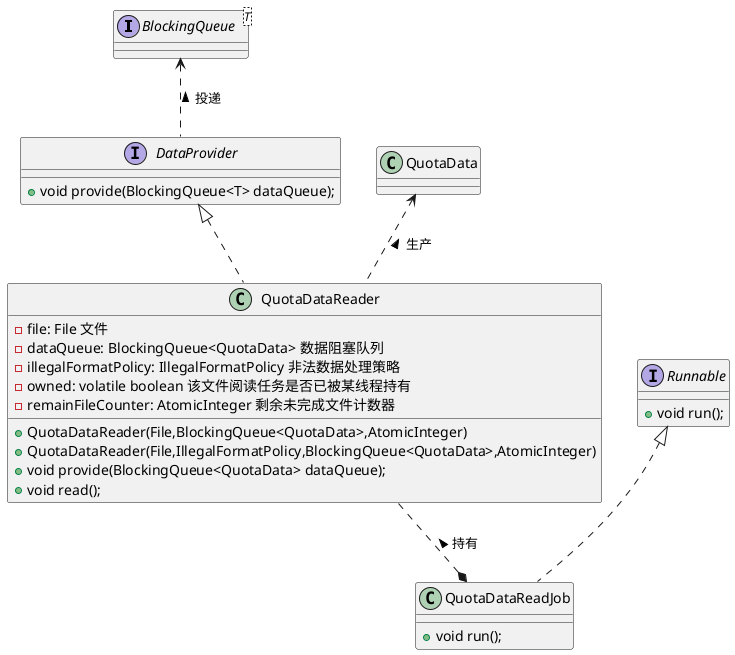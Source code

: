 @startuml

interface BlockingQueue<T> {
}

interface Runnable {
+ void run();
}

class QuotaData

interface DataProvider {
+ void provide(BlockingQueue<T> dataQueue);
}

class QuotaDataReader {
- file: File 文件
- dataQueue: BlockingQueue<QuotaData> 数据阻塞队列
- illegalFormatPolicy: IllegalFormatPolicy 非法数据处理策略
- owned: volatile boolean 该文件阅读任务是否已被某线程持有
- remainFileCounter: AtomicInteger 剩余未完成文件计数器
+ QuotaDataReader(File,BlockingQueue<QuotaData>,AtomicInteger)
+ QuotaDataReader(File,IllegalFormatPolicy,BlockingQueue<QuotaData>,AtomicInteger)
+ void provide(BlockingQueue<QuotaData> dataQueue);
+ void read();
}

class QuotaDataReadJob {
+ void run();
}

DataProvider <|.. QuotaDataReader
QuotaData <.. QuotaDataReader: < 生产
QuotaDataReader ..* QuotaDataReadJob: < 持有
Runnable <|.. QuotaDataReadJob
BlockingQueue <.. DataProvider: < 投递
@enduml